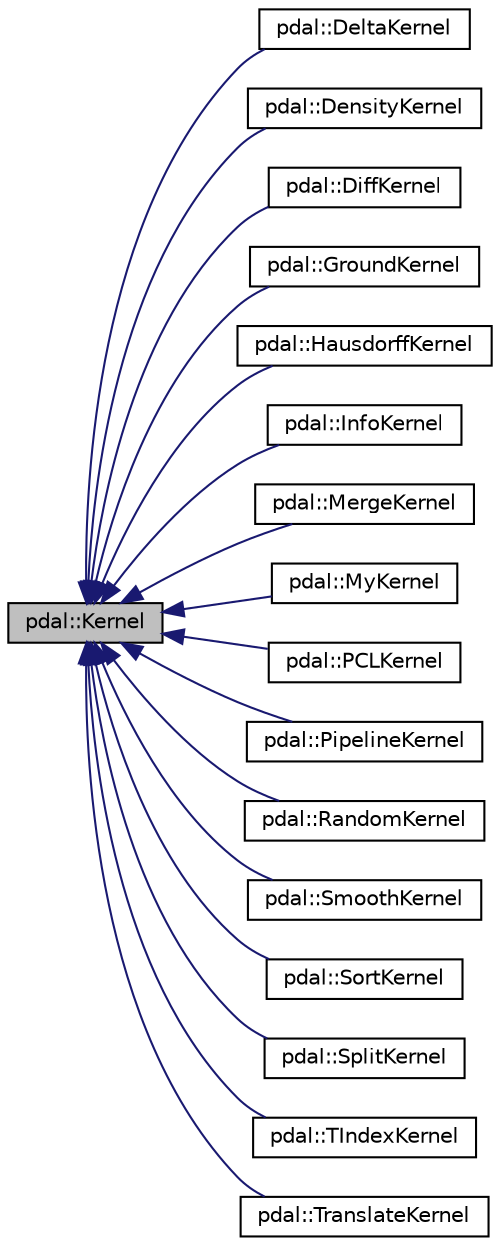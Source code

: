 digraph "pdal::Kernel"
{
  edge [fontname="Helvetica",fontsize="10",labelfontname="Helvetica",labelfontsize="10"];
  node [fontname="Helvetica",fontsize="10",shape=record];
  rankdir="LR";
  Node1 [label="pdal::Kernel",height=0.2,width=0.4,color="black", fillcolor="grey75", style="filled", fontcolor="black"];
  Node1 -> Node2 [dir="back",color="midnightblue",fontsize="10",style="solid",fontname="Helvetica"];
  Node2 [label="pdal::DeltaKernel",height=0.2,width=0.4,color="black", fillcolor="white", style="filled",URL="$classpdal_1_1DeltaKernel.html"];
  Node1 -> Node3 [dir="back",color="midnightblue",fontsize="10",style="solid",fontname="Helvetica"];
  Node3 [label="pdal::DensityKernel",height=0.2,width=0.4,color="black", fillcolor="white", style="filled",URL="$classpdal_1_1DensityKernel.html"];
  Node1 -> Node4 [dir="back",color="midnightblue",fontsize="10",style="solid",fontname="Helvetica"];
  Node4 [label="pdal::DiffKernel",height=0.2,width=0.4,color="black", fillcolor="white", style="filled",URL="$classpdal_1_1DiffKernel.html"];
  Node1 -> Node5 [dir="back",color="midnightblue",fontsize="10",style="solid",fontname="Helvetica"];
  Node5 [label="pdal::GroundKernel",height=0.2,width=0.4,color="black", fillcolor="white", style="filled",URL="$classpdal_1_1GroundKernel.html"];
  Node1 -> Node6 [dir="back",color="midnightblue",fontsize="10",style="solid",fontname="Helvetica"];
  Node6 [label="pdal::HausdorffKernel",height=0.2,width=0.4,color="black", fillcolor="white", style="filled",URL="$classpdal_1_1HausdorffKernel.html"];
  Node1 -> Node7 [dir="back",color="midnightblue",fontsize="10",style="solid",fontname="Helvetica"];
  Node7 [label="pdal::InfoKernel",height=0.2,width=0.4,color="black", fillcolor="white", style="filled",URL="$classpdal_1_1InfoKernel.html"];
  Node1 -> Node8 [dir="back",color="midnightblue",fontsize="10",style="solid",fontname="Helvetica"];
  Node8 [label="pdal::MergeKernel",height=0.2,width=0.4,color="black", fillcolor="white", style="filled",URL="$classpdal_1_1MergeKernel.html"];
  Node1 -> Node9 [dir="back",color="midnightblue",fontsize="10",style="solid",fontname="Helvetica"];
  Node9 [label="pdal::MyKernel",height=0.2,width=0.4,color="black", fillcolor="white", style="filled",URL="$classpdal_1_1MyKernel.html"];
  Node1 -> Node10 [dir="back",color="midnightblue",fontsize="10",style="solid",fontname="Helvetica"];
  Node10 [label="pdal::PCLKernel",height=0.2,width=0.4,color="black", fillcolor="white", style="filled",URL="$classpdal_1_1PCLKernel.html"];
  Node1 -> Node11 [dir="back",color="midnightblue",fontsize="10",style="solid",fontname="Helvetica"];
  Node11 [label="pdal::PipelineKernel",height=0.2,width=0.4,color="black", fillcolor="white", style="filled",URL="$classpdal_1_1PipelineKernel.html"];
  Node1 -> Node12 [dir="back",color="midnightblue",fontsize="10",style="solid",fontname="Helvetica"];
  Node12 [label="pdal::RandomKernel",height=0.2,width=0.4,color="black", fillcolor="white", style="filled",URL="$classpdal_1_1RandomKernel.html"];
  Node1 -> Node13 [dir="back",color="midnightblue",fontsize="10",style="solid",fontname="Helvetica"];
  Node13 [label="pdal::SmoothKernel",height=0.2,width=0.4,color="black", fillcolor="white", style="filled",URL="$classpdal_1_1SmoothKernel.html"];
  Node1 -> Node14 [dir="back",color="midnightblue",fontsize="10",style="solid",fontname="Helvetica"];
  Node14 [label="pdal::SortKernel",height=0.2,width=0.4,color="black", fillcolor="white", style="filled",URL="$classpdal_1_1SortKernel.html"];
  Node1 -> Node15 [dir="back",color="midnightblue",fontsize="10",style="solid",fontname="Helvetica"];
  Node15 [label="pdal::SplitKernel",height=0.2,width=0.4,color="black", fillcolor="white", style="filled",URL="$classpdal_1_1SplitKernel.html"];
  Node1 -> Node16 [dir="back",color="midnightblue",fontsize="10",style="solid",fontname="Helvetica"];
  Node16 [label="pdal::TIndexKernel",height=0.2,width=0.4,color="black", fillcolor="white", style="filled",URL="$classpdal_1_1TIndexKernel.html"];
  Node1 -> Node17 [dir="back",color="midnightblue",fontsize="10",style="solid",fontname="Helvetica"];
  Node17 [label="pdal::TranslateKernel",height=0.2,width=0.4,color="black", fillcolor="white", style="filled",URL="$classpdal_1_1TranslateKernel.html"];
}
